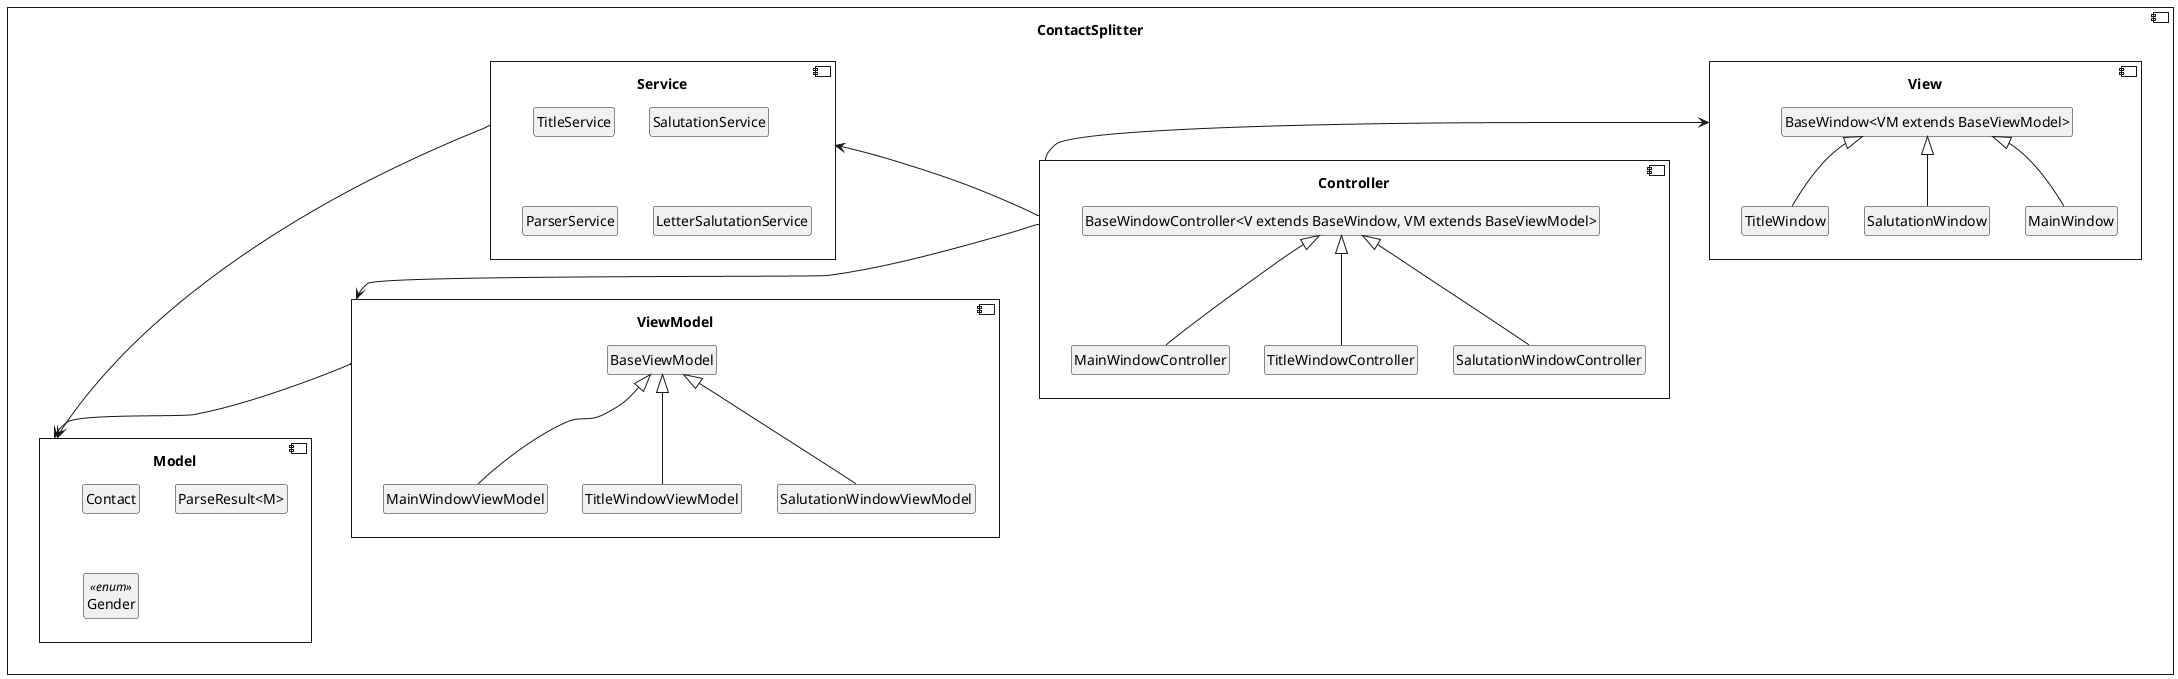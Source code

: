 @startuml Architektur_Grob
skinparam Style strictuml
skinparam genericDisplay old
skinparam classAttributeIconSize 0
skinparam monochrome true

component ContactSplitter{

    component View {
        class BaseWindow<VM extends BaseViewModel>
        class MainWindow
        class TitleWindow
        class SalutationWindow
    }

    component ViewModel {
        class BaseViewModel
        class MainWindowViewModel
        class TitleWindowViewModel
        class SalutationWindowViewModel
    }

    component Controller {
        class BaseWindowController<V extends BaseWindow, VM extends BaseViewModel>
        class MainWindowController
        class TitleWindowController
        class SalutationWindowController
    }

    component Model{
        class Contact
        class ParseResult<M>
        enum Gender<<enum>>
    }

    component Service {
        class TitleService
        class SalutationService
        class ParserService
        class LetterSalutationService
    }
}

hide methods
hide fields

'view
BaseWindow <|-- MainWindow
BaseWindow <|-- TitleWindow
BaseWindow <|-- SalutationWindow

'viewModel
BaseViewModel <|-- MainWindowViewModel
BaseViewModel <|-- TitleWindowViewModel
BaseViewModel <|-- SalutationWindowViewModel

'controller
BaseWindowController <|-- MainWindowController
BaseWindowController <|-- TitleWindowController
BaseWindowController <|-- SalutationWindowController

'associations
View <-- Controller
Service <-- Controller
Controller --> ViewModel
Service --> Model
ViewModel --> Model

@enduml